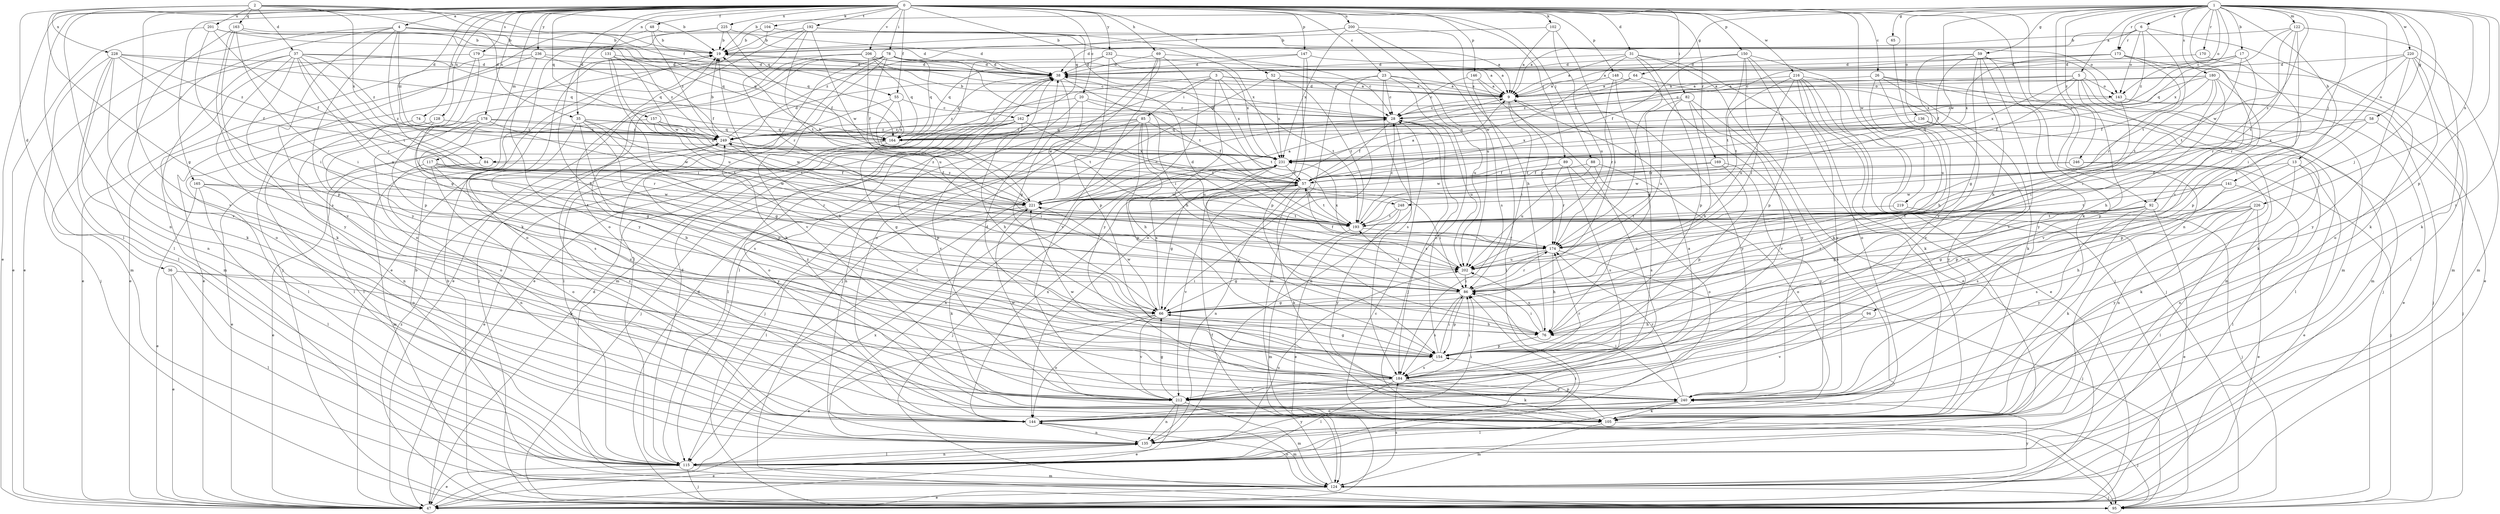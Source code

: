 strict digraph  {
0;
1;
2;
3;
4;
5;
6;
9;
13;
17;
19;
20;
23;
26;
28;
31;
35;
36;
37;
38;
47;
48;
52;
55;
57;
58;
59;
64;
65;
66;
69;
74;
76;
78;
82;
84;
85;
86;
88;
89;
92;
94;
95;
102;
104;
105;
115;
117;
122;
124;
128;
131;
135;
136;
141;
143;
144;
146;
147;
148;
150;
154;
157;
162;
163;
164;
165;
169;
170;
173;
174;
178;
179;
180;
184;
192;
193;
200;
201;
202;
206;
212;
216;
219;
220;
221;
225;
226;
228;
231;
232;
236;
240;
246;
248;
249;
0 -> 4  [label=a];
0 -> 20  [label=c];
0 -> 23  [label=c];
0 -> 26  [label=c];
0 -> 31  [label=d];
0 -> 35  [label=d];
0 -> 47  [label=e];
0 -> 48  [label=f];
0 -> 52  [label=f];
0 -> 55  [label=f];
0 -> 69  [label=h];
0 -> 74  [label=h];
0 -> 78  [label=i];
0 -> 82  [label=i];
0 -> 84  [label=i];
0 -> 88  [label=j];
0 -> 89  [label=j];
0 -> 92  [label=j];
0 -> 102  [label=k];
0 -> 104  [label=k];
0 -> 105  [label=k];
0 -> 115  [label=l];
0 -> 117  [label=m];
0 -> 128  [label=n];
0 -> 131  [label=n];
0 -> 135  [label=n];
0 -> 146  [label=p];
0 -> 147  [label=p];
0 -> 148  [label=p];
0 -> 150  [label=p];
0 -> 157  [label=q];
0 -> 162  [label=q];
0 -> 165  [label=r];
0 -> 169  [label=r];
0 -> 178  [label=s];
0 -> 179  [label=s];
0 -> 192  [label=t];
0 -> 200  [label=u];
0 -> 206  [label=v];
0 -> 212  [label=v];
0 -> 216  [label=w];
0 -> 219  [label=w];
0 -> 225  [label=x];
0 -> 232  [label=y];
0 -> 236  [label=y];
1 -> 5  [label=a];
1 -> 6  [label=a];
1 -> 13  [label=b];
1 -> 17  [label=b];
1 -> 19  [label=b];
1 -> 28  [label=c];
1 -> 58  [label=g];
1 -> 59  [label=g];
1 -> 64  [label=g];
1 -> 65  [label=g];
1 -> 92  [label=j];
1 -> 94  [label=j];
1 -> 122  [label=m];
1 -> 135  [label=n];
1 -> 136  [label=o];
1 -> 141  [label=o];
1 -> 143  [label=o];
1 -> 154  [label=p];
1 -> 170  [label=r];
1 -> 173  [label=r];
1 -> 180  [label=s];
1 -> 184  [label=s];
1 -> 220  [label=w];
1 -> 221  [label=w];
1 -> 226  [label=x];
1 -> 240  [label=y];
1 -> 246  [label=z];
1 -> 248  [label=z];
2 -> 19  [label=b];
2 -> 35  [label=d];
2 -> 36  [label=d];
2 -> 37  [label=d];
2 -> 55  [label=f];
2 -> 66  [label=g];
2 -> 162  [label=q];
2 -> 163  [label=q];
2 -> 201  [label=u];
2 -> 228  [label=x];
2 -> 231  [label=x];
3 -> 9  [label=a];
3 -> 76  [label=h];
3 -> 84  [label=i];
3 -> 85  [label=i];
3 -> 115  [label=l];
3 -> 143  [label=o];
3 -> 193  [label=t];
3 -> 231  [label=x];
4 -> 19  [label=b];
4 -> 47  [label=e];
4 -> 115  [label=l];
4 -> 143  [label=o];
4 -> 164  [label=q];
4 -> 212  [label=v];
4 -> 240  [label=y];
4 -> 248  [label=z];
4 -> 249  [label=z];
5 -> 9  [label=a];
5 -> 57  [label=f];
5 -> 105  [label=k];
5 -> 124  [label=m];
5 -> 143  [label=o];
5 -> 154  [label=p];
5 -> 231  [label=x];
5 -> 249  [label=z];
6 -> 9  [label=a];
6 -> 38  [label=d];
6 -> 105  [label=k];
6 -> 143  [label=o];
6 -> 173  [label=r];
6 -> 193  [label=t];
6 -> 249  [label=z];
9 -> 28  [label=c];
9 -> 38  [label=d];
9 -> 86  [label=i];
9 -> 174  [label=r];
9 -> 240  [label=y];
13 -> 47  [label=e];
13 -> 57  [label=f];
13 -> 105  [label=k];
13 -> 135  [label=n];
13 -> 154  [label=p];
17 -> 28  [label=c];
17 -> 38  [label=d];
17 -> 164  [label=q];
17 -> 174  [label=r];
17 -> 193  [label=t];
19 -> 38  [label=d];
19 -> 144  [label=o];
20 -> 28  [label=c];
20 -> 193  [label=t];
20 -> 212  [label=v];
20 -> 221  [label=w];
20 -> 249  [label=z];
23 -> 9  [label=a];
23 -> 28  [label=c];
23 -> 66  [label=g];
23 -> 95  [label=j];
23 -> 124  [label=m];
23 -> 184  [label=s];
23 -> 202  [label=u];
26 -> 9  [label=a];
26 -> 76  [label=h];
26 -> 95  [label=j];
26 -> 105  [label=k];
26 -> 124  [label=m];
26 -> 202  [label=u];
28 -> 19  [label=b];
28 -> 57  [label=f];
28 -> 135  [label=n];
28 -> 164  [label=q];
28 -> 184  [label=s];
28 -> 202  [label=u];
28 -> 249  [label=z];
31 -> 9  [label=a];
31 -> 38  [label=d];
31 -> 47  [label=e];
31 -> 105  [label=k];
31 -> 154  [label=p];
31 -> 174  [label=r];
31 -> 221  [label=w];
35 -> 66  [label=g];
35 -> 154  [label=p];
35 -> 164  [label=q];
35 -> 184  [label=s];
35 -> 193  [label=t];
35 -> 212  [label=v];
35 -> 249  [label=z];
36 -> 47  [label=e];
36 -> 86  [label=i];
36 -> 115  [label=l];
36 -> 154  [label=p];
37 -> 38  [label=d];
37 -> 105  [label=k];
37 -> 124  [label=m];
37 -> 144  [label=o];
37 -> 164  [label=q];
37 -> 174  [label=r];
37 -> 193  [label=t];
37 -> 202  [label=u];
37 -> 240  [label=y];
37 -> 249  [label=z];
38 -> 9  [label=a];
38 -> 66  [label=g];
38 -> 86  [label=i];
38 -> 124  [label=m];
38 -> 164  [label=q];
47 -> 38  [label=d];
47 -> 231  [label=x];
48 -> 19  [label=b];
48 -> 38  [label=d];
48 -> 95  [label=j];
48 -> 249  [label=z];
52 -> 9  [label=a];
52 -> 115  [label=l];
52 -> 193  [label=t];
52 -> 231  [label=x];
55 -> 28  [label=c];
55 -> 115  [label=l];
55 -> 193  [label=t];
55 -> 231  [label=x];
57 -> 9  [label=a];
57 -> 66  [label=g];
57 -> 86  [label=i];
57 -> 105  [label=k];
57 -> 135  [label=n];
57 -> 193  [label=t];
57 -> 212  [label=v];
57 -> 221  [label=w];
57 -> 249  [label=z];
58 -> 95  [label=j];
58 -> 154  [label=p];
58 -> 164  [label=q];
58 -> 231  [label=x];
59 -> 38  [label=d];
59 -> 57  [label=f];
59 -> 66  [label=g];
59 -> 76  [label=h];
59 -> 124  [label=m];
59 -> 212  [label=v];
59 -> 231  [label=x];
59 -> 240  [label=y];
64 -> 9  [label=a];
64 -> 164  [label=q];
64 -> 212  [label=v];
65 -> 212  [label=v];
66 -> 47  [label=e];
66 -> 76  [label=h];
66 -> 144  [label=o];
66 -> 212  [label=v];
66 -> 221  [label=w];
66 -> 231  [label=x];
69 -> 28  [label=c];
69 -> 38  [label=d];
69 -> 95  [label=j];
69 -> 144  [label=o];
69 -> 212  [label=v];
69 -> 240  [label=y];
74 -> 135  [label=n];
74 -> 249  [label=z];
76 -> 86  [label=i];
76 -> 154  [label=p];
76 -> 202  [label=u];
78 -> 28  [label=c];
78 -> 38  [label=d];
78 -> 47  [label=e];
78 -> 95  [label=j];
78 -> 105  [label=k];
78 -> 115  [label=l];
78 -> 164  [label=q];
78 -> 193  [label=t];
78 -> 202  [label=u];
78 -> 212  [label=v];
82 -> 28  [label=c];
82 -> 76  [label=h];
82 -> 144  [label=o];
82 -> 174  [label=r];
82 -> 202  [label=u];
82 -> 212  [label=v];
84 -> 47  [label=e];
84 -> 57  [label=f];
84 -> 124  [label=m];
85 -> 57  [label=f];
85 -> 76  [label=h];
85 -> 95  [label=j];
85 -> 135  [label=n];
85 -> 154  [label=p];
85 -> 164  [label=q];
85 -> 202  [label=u];
85 -> 249  [label=z];
86 -> 66  [label=g];
86 -> 154  [label=p];
86 -> 174  [label=r];
86 -> 184  [label=s];
86 -> 193  [label=t];
88 -> 57  [label=f];
88 -> 144  [label=o];
88 -> 184  [label=s];
88 -> 202  [label=u];
89 -> 57  [label=f];
89 -> 144  [label=o];
89 -> 174  [label=r];
89 -> 184  [label=s];
92 -> 47  [label=e];
92 -> 66  [label=g];
92 -> 86  [label=i];
92 -> 105  [label=k];
92 -> 193  [label=t];
92 -> 240  [label=y];
94 -> 76  [label=h];
94 -> 212  [label=v];
95 -> 19  [label=b];
95 -> 28  [label=c];
95 -> 38  [label=d];
95 -> 249  [label=z];
102 -> 9  [label=a];
102 -> 19  [label=b];
102 -> 86  [label=i];
102 -> 202  [label=u];
104 -> 19  [label=b];
104 -> 47  [label=e];
104 -> 231  [label=x];
105 -> 19  [label=b];
105 -> 95  [label=j];
105 -> 124  [label=m];
105 -> 154  [label=p];
105 -> 249  [label=z];
115 -> 38  [label=d];
115 -> 47  [label=e];
115 -> 86  [label=i];
115 -> 95  [label=j];
115 -> 124  [label=m];
115 -> 135  [label=n];
115 -> 202  [label=u];
117 -> 57  [label=f];
117 -> 135  [label=n];
117 -> 144  [label=o];
117 -> 174  [label=r];
117 -> 221  [label=w];
117 -> 240  [label=y];
122 -> 19  [label=b];
122 -> 86  [label=i];
122 -> 105  [label=k];
122 -> 193  [label=t];
122 -> 221  [label=w];
122 -> 231  [label=x];
124 -> 19  [label=b];
124 -> 47  [label=e];
124 -> 57  [label=f];
124 -> 95  [label=j];
124 -> 144  [label=o];
124 -> 184  [label=s];
124 -> 240  [label=y];
128 -> 115  [label=l];
128 -> 174  [label=r];
128 -> 184  [label=s];
128 -> 249  [label=z];
131 -> 38  [label=d];
131 -> 86  [label=i];
131 -> 202  [label=u];
131 -> 221  [label=w];
131 -> 249  [label=z];
135 -> 47  [label=e];
135 -> 115  [label=l];
135 -> 240  [label=y];
136 -> 115  [label=l];
136 -> 164  [label=q];
136 -> 231  [label=x];
136 -> 240  [label=y];
141 -> 115  [label=l];
141 -> 184  [label=s];
141 -> 193  [label=t];
141 -> 221  [label=w];
143 -> 47  [label=e];
143 -> 86  [label=i];
143 -> 95  [label=j];
143 -> 164  [label=q];
144 -> 86  [label=i];
144 -> 124  [label=m];
144 -> 135  [label=n];
144 -> 231  [label=x];
146 -> 9  [label=a];
146 -> 28  [label=c];
146 -> 115  [label=l];
146 -> 144  [label=o];
147 -> 9  [label=a];
147 -> 38  [label=d];
147 -> 144  [label=o];
147 -> 154  [label=p];
147 -> 164  [label=q];
148 -> 9  [label=a];
148 -> 66  [label=g];
148 -> 174  [label=r];
148 -> 240  [label=y];
150 -> 38  [label=d];
150 -> 57  [label=f];
150 -> 86  [label=i];
150 -> 95  [label=j];
150 -> 144  [label=o];
150 -> 154  [label=p];
150 -> 193  [label=t];
154 -> 28  [label=c];
154 -> 66  [label=g];
154 -> 86  [label=i];
154 -> 184  [label=s];
157 -> 115  [label=l];
157 -> 164  [label=q];
157 -> 193  [label=t];
157 -> 221  [label=w];
157 -> 249  [label=z];
162 -> 76  [label=h];
162 -> 95  [label=j];
162 -> 115  [label=l];
162 -> 144  [label=o];
162 -> 154  [label=p];
162 -> 193  [label=t];
162 -> 249  [label=z];
163 -> 19  [label=b];
163 -> 86  [label=i];
163 -> 154  [label=p];
163 -> 164  [label=q];
163 -> 184  [label=s];
163 -> 212  [label=v];
164 -> 47  [label=e];
164 -> 66  [label=g];
165 -> 47  [label=e];
165 -> 115  [label=l];
165 -> 144  [label=o];
165 -> 193  [label=t];
165 -> 221  [label=w];
169 -> 57  [label=f];
169 -> 154  [label=p];
169 -> 221  [label=w];
169 -> 240  [label=y];
170 -> 38  [label=d];
170 -> 154  [label=p];
173 -> 9  [label=a];
173 -> 38  [label=d];
173 -> 47  [label=e];
173 -> 124  [label=m];
173 -> 174  [label=r];
173 -> 231  [label=x];
174 -> 38  [label=d];
174 -> 66  [label=g];
174 -> 76  [label=h];
174 -> 95  [label=j];
174 -> 202  [label=u];
174 -> 231  [label=x];
178 -> 66  [label=g];
178 -> 115  [label=l];
178 -> 144  [label=o];
178 -> 221  [label=w];
178 -> 231  [label=x];
178 -> 249  [label=z];
179 -> 38  [label=d];
179 -> 47  [label=e];
179 -> 66  [label=g];
179 -> 154  [label=p];
180 -> 9  [label=a];
180 -> 28  [label=c];
180 -> 57  [label=f];
180 -> 76  [label=h];
180 -> 86  [label=i];
180 -> 193  [label=t];
180 -> 212  [label=v];
180 -> 249  [label=z];
184 -> 19  [label=b];
184 -> 38  [label=d];
184 -> 86  [label=i];
184 -> 105  [label=k];
184 -> 115  [label=l];
184 -> 174  [label=r];
184 -> 212  [label=v];
184 -> 221  [label=w];
184 -> 240  [label=y];
184 -> 249  [label=z];
192 -> 9  [label=a];
192 -> 19  [label=b];
192 -> 57  [label=f];
192 -> 144  [label=o];
192 -> 174  [label=r];
192 -> 193  [label=t];
192 -> 221  [label=w];
193 -> 28  [label=c];
193 -> 124  [label=m];
193 -> 174  [label=r];
200 -> 19  [label=b];
200 -> 76  [label=h];
200 -> 184  [label=s];
200 -> 202  [label=u];
200 -> 231  [label=x];
200 -> 249  [label=z];
201 -> 19  [label=b];
201 -> 47  [label=e];
201 -> 57  [label=f];
201 -> 86  [label=i];
201 -> 164  [label=q];
202 -> 57  [label=f];
202 -> 86  [label=i];
206 -> 9  [label=a];
206 -> 28  [label=c];
206 -> 38  [label=d];
206 -> 47  [label=e];
206 -> 57  [label=f];
206 -> 144  [label=o];
206 -> 164  [label=q];
212 -> 9  [label=a];
212 -> 47  [label=e];
212 -> 66  [label=g];
212 -> 124  [label=m];
212 -> 135  [label=n];
212 -> 221  [label=w];
216 -> 9  [label=a];
216 -> 47  [label=e];
216 -> 95  [label=j];
216 -> 105  [label=k];
216 -> 135  [label=n];
216 -> 193  [label=t];
216 -> 202  [label=u];
216 -> 240  [label=y];
219 -> 95  [label=j];
219 -> 193  [label=t];
220 -> 38  [label=d];
220 -> 86  [label=i];
220 -> 115  [label=l];
220 -> 124  [label=m];
220 -> 144  [label=o];
220 -> 174  [label=r];
220 -> 240  [label=y];
221 -> 9  [label=a];
221 -> 19  [label=b];
221 -> 28  [label=c];
221 -> 105  [label=k];
221 -> 115  [label=l];
221 -> 193  [label=t];
221 -> 249  [label=z];
225 -> 19  [label=b];
225 -> 38  [label=d];
225 -> 57  [label=f];
225 -> 76  [label=h];
225 -> 105  [label=k];
226 -> 47  [label=e];
226 -> 66  [label=g];
226 -> 76  [label=h];
226 -> 115  [label=l];
226 -> 184  [label=s];
226 -> 193  [label=t];
226 -> 240  [label=y];
228 -> 38  [label=d];
228 -> 57  [label=f];
228 -> 95  [label=j];
228 -> 105  [label=k];
228 -> 115  [label=l];
228 -> 135  [label=n];
228 -> 164  [label=q];
228 -> 249  [label=z];
231 -> 57  [label=f];
231 -> 95  [label=j];
231 -> 135  [label=n];
231 -> 154  [label=p];
232 -> 9  [label=a];
232 -> 38  [label=d];
232 -> 47  [label=e];
232 -> 154  [label=p];
232 -> 231  [label=x];
236 -> 38  [label=d];
236 -> 47  [label=e];
236 -> 57  [label=f];
236 -> 124  [label=m];
236 -> 240  [label=y];
240 -> 86  [label=i];
240 -> 105  [label=k];
240 -> 115  [label=l];
240 -> 144  [label=o];
240 -> 174  [label=r];
246 -> 57  [label=f];
246 -> 95  [label=j];
246 -> 135  [label=n];
246 -> 221  [label=w];
248 -> 47  [label=e];
248 -> 193  [label=t];
248 -> 240  [label=y];
249 -> 19  [label=b];
249 -> 38  [label=d];
249 -> 47  [label=e];
249 -> 86  [label=i];
249 -> 231  [label=x];
}
